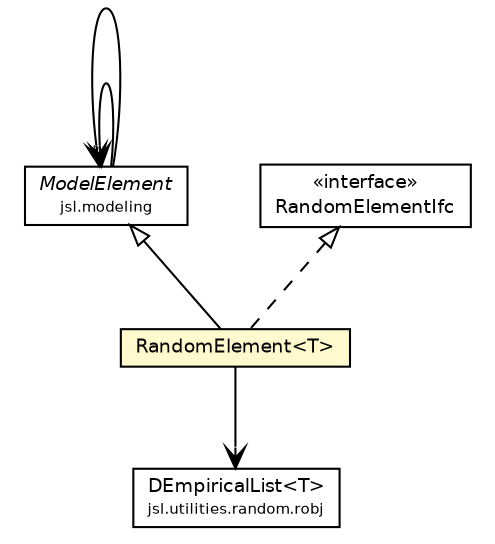 #!/usr/local/bin/dot
#
# Class diagram 
# Generated by UMLGraph version 5.4 (http://www.umlgraph.org/)
#

digraph G {
	edge [fontname="Helvetica",fontsize=10,labelfontname="Helvetica",labelfontsize=10];
	node [fontname="Helvetica",fontsize=10,shape=plaintext];
	nodesep=0.25;
	ranksep=0.5;
	// jsl.modeling.ModelElement
	c149248 [label=<<table title="jsl.modeling.ModelElement" border="0" cellborder="1" cellspacing="0" cellpadding="2" port="p" href="../ModelElement.html">
		<tr><td><table border="0" cellspacing="0" cellpadding="1">
<tr><td align="center" balign="center"><font face="Helvetica-Oblique"> ModelElement </font></td></tr>
<tr><td align="center" balign="center"><font point-size="7.0"> jsl.modeling </font></td></tr>
		</table></td></tr>
		</table>>, URL="../ModelElement.html", fontname="Helvetica", fontcolor="black", fontsize=9.0];
	// jsl.modeling.elements.RandomElementIfc
	c149274 [label=<<table title="jsl.modeling.elements.RandomElementIfc" border="0" cellborder="1" cellspacing="0" cellpadding="2" port="p" href="./RandomElementIfc.html">
		<tr><td><table border="0" cellspacing="0" cellpadding="1">
<tr><td align="center" balign="center"> &#171;interface&#187; </td></tr>
<tr><td align="center" balign="center"> RandomElementIfc </td></tr>
		</table></td></tr>
		</table>>, URL="./RandomElementIfc.html", fontname="Helvetica", fontcolor="black", fontsize=9.0];
	// jsl.modeling.elements.RandomElement<T>
	c149275 [label=<<table title="jsl.modeling.elements.RandomElement" border="0" cellborder="1" cellspacing="0" cellpadding="2" port="p" bgcolor="lemonChiffon" href="./RandomElement.html">
		<tr><td><table border="0" cellspacing="0" cellpadding="1">
<tr><td align="center" balign="center"> RandomElement&lt;T&gt; </td></tr>
		</table></td></tr>
		</table>>, URL="./RandomElement.html", fontname="Helvetica", fontcolor="black", fontsize=9.0];
	// jsl.utilities.random.robj.DEmpiricalList<T>
	c149639 [label=<<table title="jsl.utilities.random.robj.DEmpiricalList" border="0" cellborder="1" cellspacing="0" cellpadding="2" port="p" href="../../utilities/random/robj/DEmpiricalList.html">
		<tr><td><table border="0" cellspacing="0" cellpadding="1">
<tr><td align="center" balign="center"> DEmpiricalList&lt;T&gt; </td></tr>
<tr><td align="center" balign="center"><font point-size="7.0"> jsl.utilities.random.robj </font></td></tr>
		</table></td></tr>
		</table>>, URL="../../utilities/random/robj/DEmpiricalList.html", fontname="Helvetica", fontcolor="black", fontsize=9.0];
	//jsl.modeling.elements.RandomElement<T> extends jsl.modeling.ModelElement
	c149248:p -> c149275:p [dir=back,arrowtail=empty];
	//jsl.modeling.elements.RandomElement<T> implements jsl.modeling.elements.RandomElementIfc
	c149274:p -> c149275:p [dir=back,arrowtail=empty,style=dashed];
	// jsl.modeling.ModelElement NAVASSOC jsl.modeling.ModelElement
	c149248:p -> c149248:p [taillabel="", label="", headlabel="*", fontname="Helvetica", fontcolor="black", fontsize=10.0, color="black", arrowhead=open];
	// jsl.modeling.ModelElement NAVASSOC jsl.modeling.ModelElement
	c149248:p -> c149248:p [taillabel="", label="", headlabel="", fontname="Helvetica", fontcolor="black", fontsize=10.0, color="black", arrowhead=open];
	// jsl.modeling.elements.RandomElement<T> NAVASSOC jsl.utilities.random.robj.DEmpiricalList<T>
	c149275:p -> c149639:p [taillabel="", label="", headlabel="", fontname="Helvetica", fontcolor="black", fontsize=10.0, color="black", arrowhead=open];
}

